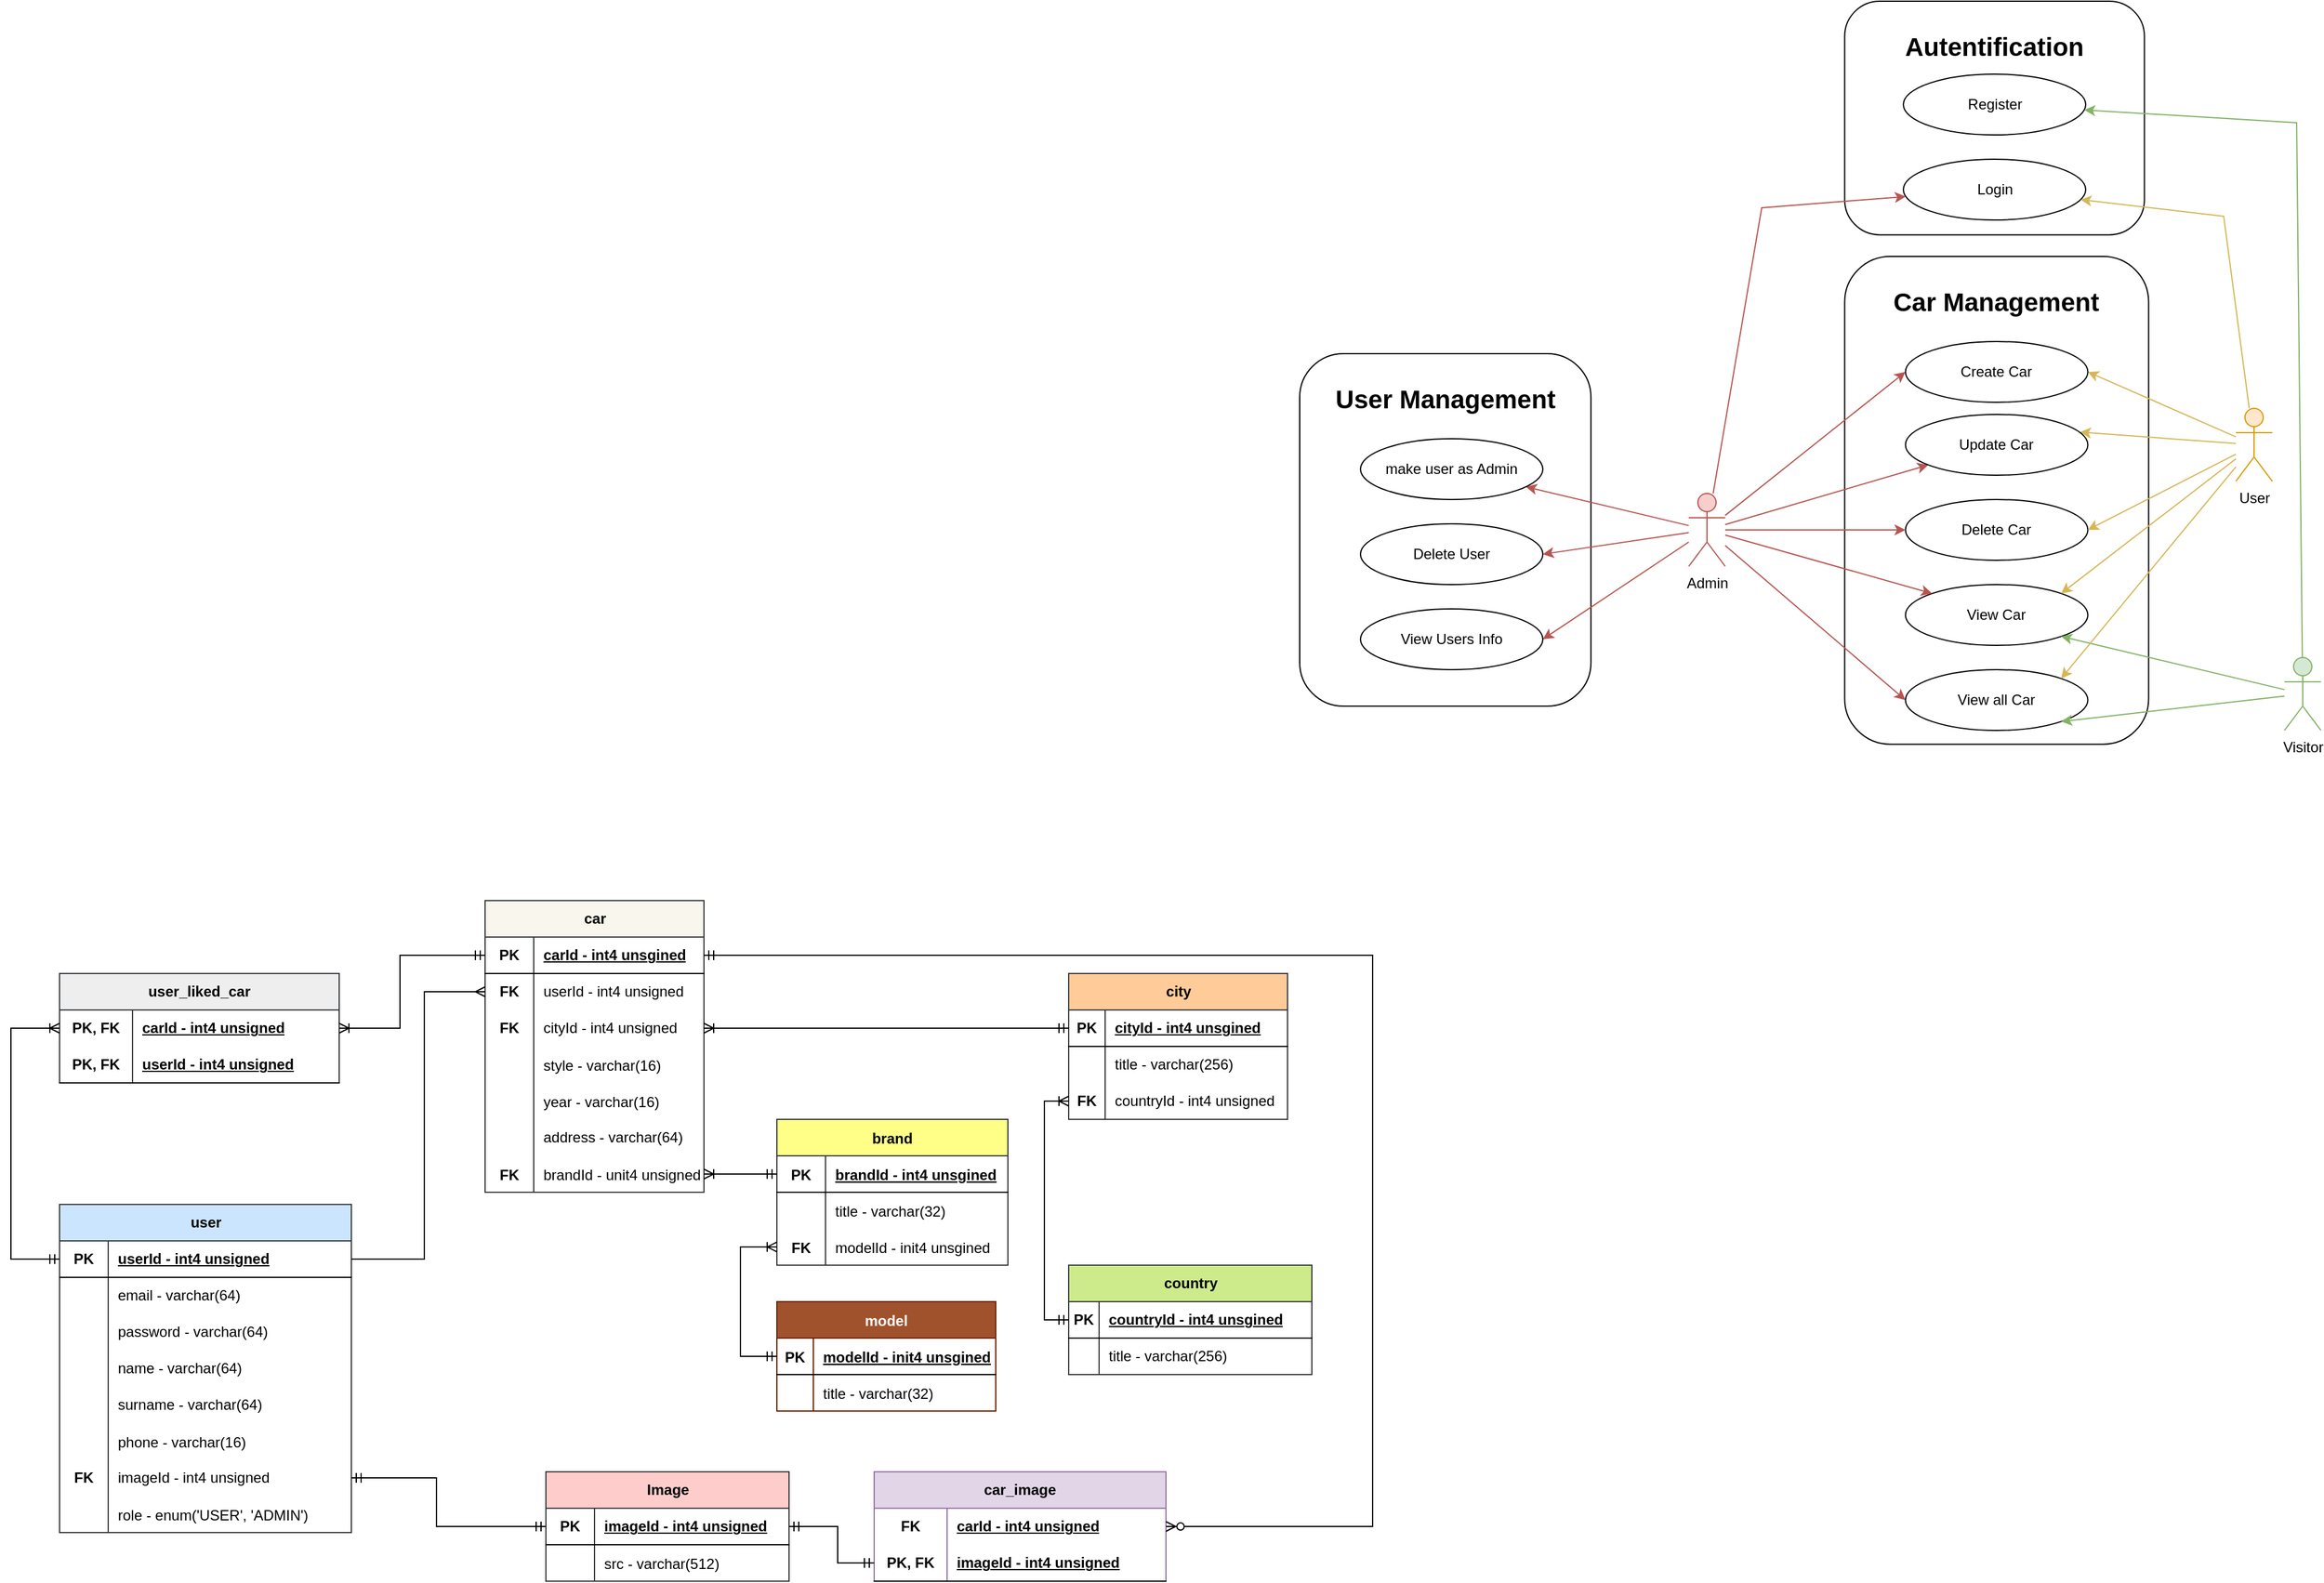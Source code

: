 <mxfile version="20.8.16" type="device"><diagram id="R2lEEEUBdFMjLlhIrx00" name="Page-1"><mxGraphModel dx="3180" dy="2034" grid="1" gridSize="10" guides="1" tooltips="1" connect="1" arrows="1" fold="1" page="1" pageScale="1" pageWidth="850" pageHeight="1100" math="0" shadow="0" extFonts="Permanent Marker^https://fonts.googleapis.com/css?family=Permanent+Marker"><root><mxCell id="0"/><mxCell id="1" parent="0"/><mxCell id="aSi56KiZAflUMpeFQnBv-65" value="&lt;h1&gt;&lt;font style=&quot;font-size: 21px;&quot;&gt;User Management&lt;/font&gt;&lt;/h1&gt;" style="rounded=1;whiteSpace=wrap;html=1;align=center;verticalAlign=top;aspect=fixed;" parent="1" vertex="1"><mxGeometry x="-140" y="70" width="239.57" height="290" as="geometry"/></mxCell><mxCell id="aSi56KiZAflUMpeFQnBv-64" value="&lt;h1&gt;&lt;font style=&quot;font-size: 21px;&quot;&gt;Car Management&lt;/font&gt;&lt;/h1&gt;" style="rounded=1;whiteSpace=wrap;html=1;align=center;verticalAlign=top;aspect=fixed;" parent="1" vertex="1"><mxGeometry x="308.26" y="-10" width="250" height="401.32" as="geometry"/></mxCell><mxCell id="aSi56KiZAflUMpeFQnBv-1" value="Admin" style="shape=umlActor;verticalLabelPosition=bottom;verticalAlign=top;html=1;outlineConnect=0;fillColor=#f8cecc;strokeColor=#b85450;" parent="1" vertex="1"><mxGeometry x="180" y="185" width="30" height="60" as="geometry"/></mxCell><mxCell id="aSi56KiZAflUMpeFQnBv-5" value="" style="endArrow=classic;html=1;rounded=0;fillColor=#f8cecc;strokeColor=#b85450;entryX=0;entryY=0.5;entryDx=0;entryDy=0;" parent="1" source="aSi56KiZAflUMpeFQnBv-1" target="aSi56KiZAflUMpeFQnBv-239" edge="1"><mxGeometry width="50" height="50" relative="1" as="geometry"><mxPoint x="400" y="400" as="sourcePoint"/><mxPoint x="344.339" y="199.552" as="targetPoint"/></mxGeometry></mxCell><mxCell id="aSi56KiZAflUMpeFQnBv-17" value="Delete Car" style="ellipse;whiteSpace=wrap;html=1;" parent="1" vertex="1"><mxGeometry x="358.26" y="190" width="150" height="50" as="geometry"/></mxCell><mxCell id="aSi56KiZAflUMpeFQnBv-18" value="" style="endArrow=classic;html=1;rounded=0;fillColor=#f8cecc;strokeColor=#b85450;" parent="1" source="aSi56KiZAflUMpeFQnBv-1" target="aSi56KiZAflUMpeFQnBv-240" edge="1"><mxGeometry width="50" height="50" relative="1" as="geometry"><mxPoint x="150" y="195" as="sourcePoint"/><mxPoint x="383.061" y="261.95" as="targetPoint"/></mxGeometry></mxCell><mxCell id="aSi56KiZAflUMpeFQnBv-19" value="" style="endArrow=classic;html=1;rounded=0;entryX=0;entryY=0.5;entryDx=0;entryDy=0;fillColor=#f8cecc;strokeColor=#b85450;" parent="1" source="aSi56KiZAflUMpeFQnBv-1" target="aSi56KiZAflUMpeFQnBv-21" edge="1"><mxGeometry width="50" height="50" relative="1" as="geometry"><mxPoint x="160" y="205" as="sourcePoint"/><mxPoint x="346" y="191" as="targetPoint"/></mxGeometry></mxCell><mxCell id="aSi56KiZAflUMpeFQnBv-20" value="View Car" style="ellipse;whiteSpace=wrap;html=1;" parent="1" vertex="1"><mxGeometry x="358.26" y="260" width="150" height="50" as="geometry"/></mxCell><mxCell id="aSi56KiZAflUMpeFQnBv-21" value="View all Car" style="ellipse;whiteSpace=wrap;html=1;" parent="1" vertex="1"><mxGeometry x="358.26" y="330" width="150" height="50" as="geometry"/></mxCell><mxCell id="aSi56KiZAflUMpeFQnBv-22" value="" style="endArrow=classic;html=1;rounded=0;entryX=0;entryY=0;entryDx=0;entryDy=0;fillColor=#f8cecc;strokeColor=#b85450;" parent="1" source="aSi56KiZAflUMpeFQnBv-1" target="aSi56KiZAflUMpeFQnBv-20" edge="1"><mxGeometry width="50" height="50" relative="1" as="geometry"><mxPoint x="170" y="215" as="sourcePoint"/><mxPoint x="377" y="264" as="targetPoint"/></mxGeometry></mxCell><mxCell id="aSi56KiZAflUMpeFQnBv-23" value="" style="endArrow=classic;html=1;rounded=0;fillColor=#f8cecc;strokeColor=#b85450;" parent="1" source="aSi56KiZAflUMpeFQnBv-1" target="aSi56KiZAflUMpeFQnBv-17" edge="1"><mxGeometry width="50" height="50" relative="1" as="geometry"><mxPoint x="170" y="215" as="sourcePoint"/><mxPoint x="447" y="462" as="targetPoint"/></mxGeometry></mxCell><mxCell id="aSi56KiZAflUMpeFQnBv-25" value="Visitor" style="shape=umlActor;verticalLabelPosition=bottom;verticalAlign=top;html=1;outlineConnect=0;fillColor=#d5e8d4;strokeColor=#82b366;" parent="1" vertex="1"><mxGeometry x="670" y="320" width="30" height="60" as="geometry"/></mxCell><mxCell id="aSi56KiZAflUMpeFQnBv-26" value="" style="endArrow=classic;html=1;rounded=0;entryX=1;entryY=1;entryDx=0;entryDy=0;fillColor=#d5e8d4;strokeColor=#82b366;" parent="1" source="aSi56KiZAflUMpeFQnBv-25" target="aSi56KiZAflUMpeFQnBv-20" edge="1"><mxGeometry width="50" height="50" relative="1" as="geometry"><mxPoint x="150" y="195" as="sourcePoint"/><mxPoint x="397" y="111" as="targetPoint"/></mxGeometry></mxCell><mxCell id="aSi56KiZAflUMpeFQnBv-27" value="" style="endArrow=classic;html=1;rounded=0;entryX=1;entryY=1;entryDx=0;entryDy=0;fillColor=#d5e8d4;strokeColor=#82b366;" parent="1" source="aSi56KiZAflUMpeFQnBv-25" target="aSi56KiZAflUMpeFQnBv-21" edge="1"><mxGeometry width="50" height="50" relative="1" as="geometry"><mxPoint x="780" y="214" as="sourcePoint"/><mxPoint x="550" y="353" as="targetPoint"/></mxGeometry></mxCell><mxCell id="aSi56KiZAflUMpeFQnBv-28" value="User" style="shape=umlActor;verticalLabelPosition=bottom;verticalAlign=top;html=1;outlineConnect=0;fillColor=#ffe6cc;strokeColor=#d79b00;" parent="1" vertex="1"><mxGeometry x="630" y="115" width="30" height="60" as="geometry"/></mxCell><mxCell id="aSi56KiZAflUMpeFQnBv-29" value="" style="endArrow=classic;html=1;rounded=0;fillColor=#fff2cc;strokeColor=#d6b656;entryX=1;entryY=0.5;entryDx=0;entryDy=0;" parent="1" source="aSi56KiZAflUMpeFQnBv-28" target="aSi56KiZAflUMpeFQnBv-239" edge="1"><mxGeometry width="50" height="50" relative="1" as="geometry"><mxPoint x="150" y="195" as="sourcePoint"/><mxPoint x="567.658" y="155.778" as="targetPoint"/></mxGeometry></mxCell><mxCell id="aSi56KiZAflUMpeFQnBv-30" value="" style="endArrow=classic;html=1;rounded=0;fillColor=#fff2cc;strokeColor=#d6b656;entryX=1;entryY=0.5;entryDx=0;entryDy=0;" parent="1" source="aSi56KiZAflUMpeFQnBv-28" target="aSi56KiZAflUMpeFQnBv-17" edge="1"><mxGeometry width="50" height="50" relative="1" as="geometry"><mxPoint x="767" y="40" as="sourcePoint"/><mxPoint x="563.952" y="255.199" as="targetPoint"/><Array as="points"/></mxGeometry></mxCell><mxCell id="aSi56KiZAflUMpeFQnBv-31" value="" style="endArrow=classic;html=1;rounded=0;entryX=0.957;entryY=0.291;entryDx=0;entryDy=0;fillColor=#fff2cc;strokeColor=#d6b656;entryPerimeter=0;" parent="1" source="aSi56KiZAflUMpeFQnBv-28" target="aSi56KiZAflUMpeFQnBv-240" edge="1"><mxGeometry width="50" height="50" relative="1" as="geometry"><mxPoint x="777" y="50" as="sourcePoint"/><mxPoint x="566" y="146" as="targetPoint"/></mxGeometry></mxCell><mxCell id="aSi56KiZAflUMpeFQnBv-38" value="" style="endArrow=classic;html=1;rounded=0;fillColor=#f8cecc;strokeColor=#b85450;" parent="1" source="aSi56KiZAflUMpeFQnBv-1" target="aSi56KiZAflUMpeFQnBv-236" edge="1"><mxGeometry width="50" height="50" relative="1" as="geometry"><mxPoint x="250" y="260" as="sourcePoint"/><mxPoint x="3.433" y="106.247" as="targetPoint"/></mxGeometry></mxCell><mxCell id="aSi56KiZAflUMpeFQnBv-39" value="" style="endArrow=classic;html=1;rounded=0;fillColor=#f8cecc;strokeColor=#b85450;entryX=1;entryY=0.5;entryDx=0;entryDy=0;" parent="1" source="aSi56KiZAflUMpeFQnBv-1" target="aSi56KiZAflUMpeFQnBv-237" edge="1"><mxGeometry width="50" height="50" relative="1" as="geometry"><mxPoint x="120" y="196" as="sourcePoint"/><mxPoint x="76.316" y="196.692" as="targetPoint"/></mxGeometry></mxCell><mxCell id="aSi56KiZAflUMpeFQnBv-40" value="" style="endArrow=classic;html=1;rounded=0;fillColor=#f8cecc;strokeColor=#b85450;entryX=1;entryY=0.5;entryDx=0;entryDy=0;" parent="1" source="aSi56KiZAflUMpeFQnBv-1" target="aSi56KiZAflUMpeFQnBv-238" edge="1"><mxGeometry width="50" height="50" relative="1" as="geometry"><mxPoint x="120" y="203" as="sourcePoint"/><mxPoint x="67.2" y="278.8" as="targetPoint"/><Array as="points"/></mxGeometry></mxCell><mxCell id="aSi56KiZAflUMpeFQnBv-62" value="&lt;h1&gt;&lt;font style=&quot;font-size: 21px;&quot;&gt;Autentification&lt;/font&gt;&lt;/h1&gt;" style="rounded=1;whiteSpace=wrap;html=1;align=center;verticalAlign=top;aspect=fixed;" parent="1" vertex="1"><mxGeometry x="308.26" y="-220" width="246.52" height="192.2" as="geometry"/></mxCell><mxCell id="aSi56KiZAflUMpeFQnBv-41" value="user" style="shape=table;startSize=30;container=1;collapsible=1;childLayout=tableLayout;fixedRows=1;rowLines=0;fontStyle=1;align=center;resizeLast=1;html=1;rounded=0;shadow=0;swimlaneFillColor=none;fillColor=#cce5ff;strokeColor=#36393d;" parent="1" vertex="1"><mxGeometry x="-1160" y="770" width="240" height="270" as="geometry"/></mxCell><mxCell id="aSi56KiZAflUMpeFQnBv-42" value="" style="shape=tableRow;horizontal=0;startSize=0;swimlaneHead=0;swimlaneBody=0;fillColor=none;collapsible=0;dropTarget=0;points=[[0,0.5],[1,0.5]];portConstraint=eastwest;top=0;left=0;right=0;bottom=1;" parent="aSi56KiZAflUMpeFQnBv-41" vertex="1"><mxGeometry y="30" width="240" height="30" as="geometry"/></mxCell><mxCell id="aSi56KiZAflUMpeFQnBv-43" value="PK" style="shape=partialRectangle;connectable=0;fillColor=none;top=0;left=0;bottom=0;right=0;fontStyle=1;overflow=hidden;whiteSpace=wrap;html=1;" parent="aSi56KiZAflUMpeFQnBv-42" vertex="1"><mxGeometry width="40" height="30" as="geometry"><mxRectangle width="40" height="30" as="alternateBounds"/></mxGeometry></mxCell><mxCell id="aSi56KiZAflUMpeFQnBv-44" value="userId - int4 unsigned" style="shape=partialRectangle;connectable=0;fillColor=none;top=0;left=0;bottom=0;right=0;align=left;spacingLeft=6;fontStyle=5;overflow=hidden;whiteSpace=wrap;html=1;" parent="aSi56KiZAflUMpeFQnBv-42" vertex="1"><mxGeometry x="40" width="200" height="30" as="geometry"><mxRectangle width="200" height="30" as="alternateBounds"/></mxGeometry></mxCell><mxCell id="aSi56KiZAflUMpeFQnBv-45" value="" style="shape=tableRow;horizontal=0;startSize=0;swimlaneHead=0;swimlaneBody=0;fillColor=none;collapsible=0;dropTarget=0;points=[[0,0.5],[1,0.5]];portConstraint=eastwest;top=0;left=0;right=0;bottom=0;" parent="aSi56KiZAflUMpeFQnBv-41" vertex="1"><mxGeometry y="60" width="240" height="30" as="geometry"/></mxCell><mxCell id="aSi56KiZAflUMpeFQnBv-46" value="" style="shape=partialRectangle;connectable=0;fillColor=none;top=0;left=0;bottom=0;right=0;editable=1;overflow=hidden;whiteSpace=wrap;html=1;" parent="aSi56KiZAflUMpeFQnBv-45" vertex="1"><mxGeometry width="40" height="30" as="geometry"><mxRectangle width="40" height="30" as="alternateBounds"/></mxGeometry></mxCell><mxCell id="aSi56KiZAflUMpeFQnBv-47" value="email - varchar(64)" style="shape=partialRectangle;connectable=0;fillColor=none;top=0;left=0;bottom=0;right=0;align=left;spacingLeft=6;overflow=hidden;whiteSpace=wrap;html=1;" parent="aSi56KiZAflUMpeFQnBv-45" vertex="1"><mxGeometry x="40" width="200" height="30" as="geometry"><mxRectangle width="200" height="30" as="alternateBounds"/></mxGeometry></mxCell><mxCell id="aSi56KiZAflUMpeFQnBv-48" value="" style="shape=tableRow;horizontal=0;startSize=0;swimlaneHead=0;swimlaneBody=0;fillColor=none;collapsible=0;dropTarget=0;points=[[0,0.5],[1,0.5]];portConstraint=eastwest;top=0;left=0;right=0;bottom=0;" parent="aSi56KiZAflUMpeFQnBv-41" vertex="1"><mxGeometry y="90" width="240" height="30" as="geometry"/></mxCell><mxCell id="aSi56KiZAflUMpeFQnBv-49" value="" style="shape=partialRectangle;connectable=0;fillColor=none;top=0;left=0;bottom=0;right=0;editable=1;overflow=hidden;whiteSpace=wrap;html=1;" parent="aSi56KiZAflUMpeFQnBv-48" vertex="1"><mxGeometry width="40" height="30" as="geometry"><mxRectangle width="40" height="30" as="alternateBounds"/></mxGeometry></mxCell><mxCell id="aSi56KiZAflUMpeFQnBv-50" value="password - varchar(64)" style="shape=partialRectangle;connectable=0;fillColor=none;top=0;left=0;bottom=0;right=0;align=left;spacingLeft=6;overflow=hidden;whiteSpace=wrap;html=1;" parent="aSi56KiZAflUMpeFQnBv-48" vertex="1"><mxGeometry x="40" width="200" height="30" as="geometry"><mxRectangle width="200" height="30" as="alternateBounds"/></mxGeometry></mxCell><mxCell id="aSi56KiZAflUMpeFQnBv-51" value="" style="shape=tableRow;horizontal=0;startSize=0;swimlaneHead=0;swimlaneBody=0;fillColor=none;collapsible=0;dropTarget=0;points=[[0,0.5],[1,0.5]];portConstraint=eastwest;top=0;left=0;right=0;bottom=0;" parent="aSi56KiZAflUMpeFQnBv-41" vertex="1"><mxGeometry y="120" width="240" height="30" as="geometry"/></mxCell><mxCell id="aSi56KiZAflUMpeFQnBv-52" value="" style="shape=partialRectangle;connectable=0;fillColor=none;top=0;left=0;bottom=0;right=0;editable=1;overflow=hidden;whiteSpace=wrap;html=1;" parent="aSi56KiZAflUMpeFQnBv-51" vertex="1"><mxGeometry width="40" height="30" as="geometry"><mxRectangle width="40" height="30" as="alternateBounds"/></mxGeometry></mxCell><mxCell id="aSi56KiZAflUMpeFQnBv-53" value="name - varchar(64)" style="shape=partialRectangle;connectable=0;fillColor=none;top=0;left=0;bottom=0;right=0;align=left;spacingLeft=6;overflow=hidden;whiteSpace=wrap;html=1;" parent="aSi56KiZAflUMpeFQnBv-51" vertex="1"><mxGeometry x="40" width="200" height="30" as="geometry"><mxRectangle width="200" height="30" as="alternateBounds"/></mxGeometry></mxCell><mxCell id="aSi56KiZAflUMpeFQnBv-73" value="" style="shape=tableRow;horizontal=0;startSize=0;swimlaneHead=0;swimlaneBody=0;fillColor=none;collapsible=0;dropTarget=0;points=[[0,0.5],[1,0.5]];portConstraint=eastwest;top=0;left=0;right=0;bottom=0;" parent="aSi56KiZAflUMpeFQnBv-41" vertex="1"><mxGeometry y="150" width="240" height="30" as="geometry"/></mxCell><mxCell id="aSi56KiZAflUMpeFQnBv-74" value="" style="shape=partialRectangle;connectable=0;fillColor=none;top=0;left=0;bottom=0;right=0;fontStyle=0;overflow=hidden;whiteSpace=wrap;html=1;" parent="aSi56KiZAflUMpeFQnBv-73" vertex="1"><mxGeometry width="40" height="30" as="geometry"><mxRectangle width="40" height="30" as="alternateBounds"/></mxGeometry></mxCell><mxCell id="aSi56KiZAflUMpeFQnBv-75" value="surname - varchar(64)" style="shape=partialRectangle;connectable=0;fillColor=none;top=0;left=0;bottom=0;right=0;align=left;spacingLeft=6;fontStyle=0;overflow=hidden;whiteSpace=wrap;html=1;" parent="aSi56KiZAflUMpeFQnBv-73" vertex="1"><mxGeometry x="40" width="200" height="30" as="geometry"><mxRectangle width="200" height="30" as="alternateBounds"/></mxGeometry></mxCell><mxCell id="aSi56KiZAflUMpeFQnBv-131" value="" style="shape=tableRow;horizontal=0;startSize=0;swimlaneHead=0;swimlaneBody=0;fillColor=none;collapsible=0;dropTarget=0;points=[[0,0.5],[1,0.5]];portConstraint=eastwest;top=0;left=0;right=0;bottom=0;" parent="aSi56KiZAflUMpeFQnBv-41" vertex="1"><mxGeometry y="180" width="240" height="30" as="geometry"/></mxCell><mxCell id="aSi56KiZAflUMpeFQnBv-132" value="" style="shape=partialRectangle;connectable=0;fillColor=none;top=0;left=0;bottom=0;right=0;editable=1;overflow=hidden;" parent="aSi56KiZAflUMpeFQnBv-131" vertex="1"><mxGeometry width="40" height="30" as="geometry"><mxRectangle width="40" height="30" as="alternateBounds"/></mxGeometry></mxCell><mxCell id="aSi56KiZAflUMpeFQnBv-133" value="phone - varchar(16)" style="shape=partialRectangle;connectable=0;fillColor=none;top=0;left=0;bottom=0;right=0;align=left;spacingLeft=6;overflow=hidden;" parent="aSi56KiZAflUMpeFQnBv-131" vertex="1"><mxGeometry x="40" width="200" height="30" as="geometry"><mxRectangle width="200" height="30" as="alternateBounds"/></mxGeometry></mxCell><mxCell id="aSi56KiZAflUMpeFQnBv-163" value="" style="shape=tableRow;horizontal=0;startSize=0;swimlaneHead=0;swimlaneBody=0;fillColor=none;collapsible=0;dropTarget=0;points=[[0,0.5],[1,0.5]];portConstraint=eastwest;top=0;left=0;right=0;bottom=0;" parent="aSi56KiZAflUMpeFQnBv-41" vertex="1"><mxGeometry y="210" width="240" height="30" as="geometry"/></mxCell><mxCell id="aSi56KiZAflUMpeFQnBv-164" value="&lt;b&gt;FK&lt;/b&gt;" style="shape=partialRectangle;connectable=0;fillColor=none;top=0;left=0;bottom=0;right=0;fontStyle=0;overflow=hidden;whiteSpace=wrap;html=1;" parent="aSi56KiZAflUMpeFQnBv-163" vertex="1"><mxGeometry width="40" height="30" as="geometry"><mxRectangle width="40" height="30" as="alternateBounds"/></mxGeometry></mxCell><mxCell id="aSi56KiZAflUMpeFQnBv-165" value="imageId - int4 unsigned" style="shape=partialRectangle;connectable=0;fillColor=none;top=0;left=0;bottom=0;right=0;align=left;spacingLeft=6;fontStyle=0;overflow=hidden;whiteSpace=wrap;html=1;" parent="aSi56KiZAflUMpeFQnBv-163" vertex="1"><mxGeometry x="40" width="200" height="30" as="geometry"><mxRectangle width="200" height="30" as="alternateBounds"/></mxGeometry></mxCell><mxCell id="aSi56KiZAflUMpeFQnBv-225" value="" style="shape=tableRow;horizontal=0;startSize=0;swimlaneHead=0;swimlaneBody=0;fillColor=none;collapsible=0;dropTarget=0;points=[[0,0.5],[1,0.5]];portConstraint=eastwest;top=0;left=0;right=0;bottom=0;" parent="aSi56KiZAflUMpeFQnBv-41" vertex="1"><mxGeometry y="240" width="240" height="30" as="geometry"/></mxCell><mxCell id="aSi56KiZAflUMpeFQnBv-226" value="" style="shape=partialRectangle;connectable=0;fillColor=none;top=0;left=0;bottom=0;right=0;editable=1;overflow=hidden;" parent="aSi56KiZAflUMpeFQnBv-225" vertex="1"><mxGeometry width="40" height="30" as="geometry"><mxRectangle width="40" height="30" as="alternateBounds"/></mxGeometry></mxCell><mxCell id="aSi56KiZAflUMpeFQnBv-227" value="role - enum('USER', 'ADMIN')" style="shape=partialRectangle;connectable=0;fillColor=none;top=0;left=0;bottom=0;right=0;align=left;spacingLeft=6;overflow=hidden;" parent="aSi56KiZAflUMpeFQnBv-225" vertex="1"><mxGeometry x="40" width="200" height="30" as="geometry"><mxRectangle width="200" height="30" as="alternateBounds"/></mxGeometry></mxCell><mxCell id="aSi56KiZAflUMpeFQnBv-54" value="Login" style="ellipse;whiteSpace=wrap;html=1;" parent="1" vertex="1"><mxGeometry x="356.52" y="-90" width="150" height="50" as="geometry"/></mxCell><mxCell id="aSi56KiZAflUMpeFQnBv-55" value="Register" style="ellipse;whiteSpace=wrap;html=1;" parent="1" vertex="1"><mxGeometry x="356.52" y="-160" width="150" height="50" as="geometry"/></mxCell><mxCell id="aSi56KiZAflUMpeFQnBv-56" value="" style="endArrow=classic;html=1;rounded=0;fillColor=#fff2cc;strokeColor=#d6b656;" parent="1" source="aSi56KiZAflUMpeFQnBv-28" target="aSi56KiZAflUMpeFQnBv-54" edge="1"><mxGeometry width="50" height="50" relative="1" as="geometry"><mxPoint x="780" y="71" as="sourcePoint"/><mxPoint x="639" y="75" as="targetPoint"/><Array as="points"><mxPoint x="620" y="-43"/></Array></mxGeometry></mxCell><mxCell id="aSi56KiZAflUMpeFQnBv-59" value="" style="endArrow=classic;html=1;rounded=0;fillColor=#f8cecc;strokeColor=#b85450;" parent="1" source="aSi56KiZAflUMpeFQnBv-1" target="aSi56KiZAflUMpeFQnBv-54" edge="1"><mxGeometry width="50" height="50" relative="1" as="geometry"><mxPoint x="203" y="190" as="sourcePoint"/><mxPoint x="422" y="-114" as="targetPoint"/><Array as="points"><mxPoint x="240" y="-50"/></Array></mxGeometry></mxCell><mxCell id="aSi56KiZAflUMpeFQnBv-61" value="" style="endArrow=classic;html=1;rounded=0;fillColor=#d5e8d4;strokeColor=#82b366;" parent="1" source="aSi56KiZAflUMpeFQnBv-25" target="aSi56KiZAflUMpeFQnBv-55" edge="1"><mxGeometry width="50" height="50" relative="1" as="geometry"><mxPoint x="940" y="274" as="sourcePoint"/><mxPoint x="596" y="362" as="targetPoint"/><Array as="points"><mxPoint x="680" y="-120"/></Array></mxGeometry></mxCell><mxCell id="aSi56KiZAflUMpeFQnBv-105" value="car" style="shape=table;startSize=30;container=1;collapsible=1;childLayout=tableLayout;fixedRows=1;rowLines=0;fontStyle=1;align=center;resizeLast=1;html=1;fillColor=#f9f7ed;strokeColor=#36393d;" parent="1" vertex="1"><mxGeometry x="-810" y="520" width="180" height="240" as="geometry"/></mxCell><mxCell id="aSi56KiZAflUMpeFQnBv-106" value="" style="shape=tableRow;horizontal=0;startSize=0;swimlaneHead=0;swimlaneBody=0;fillColor=none;collapsible=0;dropTarget=0;points=[[0,0.5],[1,0.5]];portConstraint=eastwest;top=0;left=0;right=0;bottom=1;" parent="aSi56KiZAflUMpeFQnBv-105" vertex="1"><mxGeometry y="30" width="180" height="30" as="geometry"/></mxCell><mxCell id="aSi56KiZAflUMpeFQnBv-107" value="PK" style="shape=partialRectangle;connectable=0;fillColor=none;top=0;left=0;bottom=0;right=0;fontStyle=1;overflow=hidden;whiteSpace=wrap;html=1;" parent="aSi56KiZAflUMpeFQnBv-106" vertex="1"><mxGeometry width="40" height="30" as="geometry"><mxRectangle width="40" height="30" as="alternateBounds"/></mxGeometry></mxCell><mxCell id="aSi56KiZAflUMpeFQnBv-108" value="carId - int4 unsgined" style="shape=partialRectangle;connectable=0;fillColor=none;top=0;left=0;bottom=0;right=0;align=left;spacingLeft=6;fontStyle=5;overflow=hidden;whiteSpace=wrap;html=1;" parent="aSi56KiZAflUMpeFQnBv-106" vertex="1"><mxGeometry x="40" width="140" height="30" as="geometry"><mxRectangle width="140" height="30" as="alternateBounds"/></mxGeometry></mxCell><mxCell id="aSi56KiZAflUMpeFQnBv-109" value="" style="shape=tableRow;horizontal=0;startSize=0;swimlaneHead=0;swimlaneBody=0;fillColor=none;collapsible=0;dropTarget=0;points=[[0,0.5],[1,0.5]];portConstraint=eastwest;top=0;left=0;right=0;bottom=0;" parent="aSi56KiZAflUMpeFQnBv-105" vertex="1"><mxGeometry y="60" width="180" height="30" as="geometry"/></mxCell><mxCell id="aSi56KiZAflUMpeFQnBv-110" value="&lt;b&gt;FK&lt;/b&gt;" style="shape=partialRectangle;connectable=0;fillColor=none;top=0;left=0;bottom=0;right=0;editable=1;overflow=hidden;whiteSpace=wrap;html=1;" parent="aSi56KiZAflUMpeFQnBv-109" vertex="1"><mxGeometry width="40" height="30" as="geometry"><mxRectangle width="40" height="30" as="alternateBounds"/></mxGeometry></mxCell><mxCell id="aSi56KiZAflUMpeFQnBv-111" value="userId - int4 unsigned" style="shape=partialRectangle;connectable=0;fillColor=none;top=0;left=0;bottom=0;right=0;align=left;spacingLeft=6;overflow=hidden;whiteSpace=wrap;html=1;" parent="aSi56KiZAflUMpeFQnBv-109" vertex="1"><mxGeometry x="40" width="140" height="30" as="geometry"><mxRectangle width="140" height="30" as="alternateBounds"/></mxGeometry></mxCell><mxCell id="aSi56KiZAflUMpeFQnBv-112" value="" style="shape=tableRow;horizontal=0;startSize=0;swimlaneHead=0;swimlaneBody=0;fillColor=none;collapsible=0;dropTarget=0;points=[[0,0.5],[1,0.5]];portConstraint=eastwest;top=0;left=0;right=0;bottom=0;" parent="aSi56KiZAflUMpeFQnBv-105" vertex="1"><mxGeometry y="90" width="180" height="30" as="geometry"/></mxCell><mxCell id="aSi56KiZAflUMpeFQnBv-113" value="&lt;b style=&quot;border-color: var(--border-color);&quot;&gt;FK&lt;/b&gt;" style="shape=partialRectangle;connectable=0;fillColor=none;top=0;left=0;bottom=0;right=0;editable=1;overflow=hidden;whiteSpace=wrap;html=1;" parent="aSi56KiZAflUMpeFQnBv-112" vertex="1"><mxGeometry width="40" height="30" as="geometry"><mxRectangle width="40" height="30" as="alternateBounds"/></mxGeometry></mxCell><mxCell id="aSi56KiZAflUMpeFQnBv-114" value="cityId - int4 unsigned" style="shape=partialRectangle;connectable=0;fillColor=none;top=0;left=0;bottom=0;right=0;align=left;spacingLeft=6;overflow=hidden;whiteSpace=wrap;html=1;" parent="aSi56KiZAflUMpeFQnBv-112" vertex="1"><mxGeometry x="40" width="140" height="30" as="geometry"><mxRectangle width="140" height="30" as="alternateBounds"/></mxGeometry></mxCell><mxCell id="6PLBXRR8DC81NGi25aUh-4" value="" style="shape=tableRow;horizontal=0;startSize=0;swimlaneHead=0;swimlaneBody=0;fillColor=none;collapsible=0;dropTarget=0;points=[[0,0.5],[1,0.5]];portConstraint=eastwest;top=0;left=0;right=0;bottom=0;" vertex="1" parent="aSi56KiZAflUMpeFQnBv-105"><mxGeometry y="120" width="180" height="30" as="geometry"/></mxCell><mxCell id="6PLBXRR8DC81NGi25aUh-5" value="" style="shape=partialRectangle;connectable=0;fillColor=none;top=0;left=0;bottom=0;right=0;editable=1;overflow=hidden;" vertex="1" parent="6PLBXRR8DC81NGi25aUh-4"><mxGeometry width="40" height="30" as="geometry"><mxRectangle width="40" height="30" as="alternateBounds"/></mxGeometry></mxCell><mxCell id="6PLBXRR8DC81NGi25aUh-6" value="style - varchar(16)" style="shape=partialRectangle;connectable=0;fillColor=none;top=0;left=0;bottom=0;right=0;align=left;spacingLeft=6;overflow=hidden;" vertex="1" parent="6PLBXRR8DC81NGi25aUh-4"><mxGeometry x="40" width="140" height="30" as="geometry"><mxRectangle width="140" height="30" as="alternateBounds"/></mxGeometry></mxCell><mxCell id="6PLBXRR8DC81NGi25aUh-7" value="" style="shape=tableRow;horizontal=0;startSize=0;swimlaneHead=0;swimlaneBody=0;fillColor=none;collapsible=0;dropTarget=0;points=[[0,0.5],[1,0.5]];portConstraint=eastwest;top=0;left=0;right=0;bottom=0;" vertex="1" parent="aSi56KiZAflUMpeFQnBv-105"><mxGeometry y="150" width="180" height="30" as="geometry"/></mxCell><mxCell id="6PLBXRR8DC81NGi25aUh-8" value="" style="shape=partialRectangle;connectable=0;fillColor=none;top=0;left=0;bottom=0;right=0;editable=1;overflow=hidden;" vertex="1" parent="6PLBXRR8DC81NGi25aUh-7"><mxGeometry width="40" height="30" as="geometry"><mxRectangle width="40" height="30" as="alternateBounds"/></mxGeometry></mxCell><mxCell id="6PLBXRR8DC81NGi25aUh-9" value="year - varchar(16)" style="shape=partialRectangle;connectable=0;fillColor=none;top=0;left=0;bottom=0;right=0;align=left;spacingLeft=6;overflow=hidden;" vertex="1" parent="6PLBXRR8DC81NGi25aUh-7"><mxGeometry x="40" width="140" height="30" as="geometry"><mxRectangle width="140" height="30" as="alternateBounds"/></mxGeometry></mxCell><mxCell id="aSi56KiZAflUMpeFQnBv-115" value="" style="shape=tableRow;horizontal=0;startSize=0;swimlaneHead=0;swimlaneBody=0;fillColor=none;collapsible=0;dropTarget=0;points=[[0,0.5],[1,0.5]];portConstraint=eastwest;top=0;left=0;right=0;bottom=0;" parent="aSi56KiZAflUMpeFQnBv-105" vertex="1"><mxGeometry y="180" width="180" height="30" as="geometry"/></mxCell><mxCell id="aSi56KiZAflUMpeFQnBv-116" value="" style="shape=partialRectangle;connectable=0;fillColor=none;top=0;left=0;bottom=0;right=0;editable=1;overflow=hidden;whiteSpace=wrap;html=1;" parent="aSi56KiZAflUMpeFQnBv-115" vertex="1"><mxGeometry width="40" height="30" as="geometry"><mxRectangle width="40" height="30" as="alternateBounds"/></mxGeometry></mxCell><mxCell id="aSi56KiZAflUMpeFQnBv-117" value="address - varchar(64)" style="shape=partialRectangle;connectable=0;fillColor=none;top=0;left=0;bottom=0;right=0;align=left;spacingLeft=6;overflow=hidden;whiteSpace=wrap;html=1;" parent="aSi56KiZAflUMpeFQnBv-115" vertex="1"><mxGeometry x="40" width="140" height="30" as="geometry"><mxRectangle width="140" height="30" as="alternateBounds"/></mxGeometry></mxCell><mxCell id="xU0JnjVAsHd-wzGc8vNH-38" value="" style="shape=tableRow;horizontal=0;startSize=0;swimlaneHead=0;swimlaneBody=0;fillColor=none;collapsible=0;dropTarget=0;points=[[0,0.5],[1,0.5]];portConstraint=eastwest;top=0;left=0;right=0;bottom=0;" parent="aSi56KiZAflUMpeFQnBv-105" vertex="1"><mxGeometry y="210" width="180" height="30" as="geometry"/></mxCell><mxCell id="xU0JnjVAsHd-wzGc8vNH-39" value="FK" style="shape=partialRectangle;connectable=0;fillColor=none;top=0;left=0;bottom=0;right=0;editable=1;overflow=hidden;fontStyle=1" parent="xU0JnjVAsHd-wzGc8vNH-38" vertex="1"><mxGeometry width="40" height="30" as="geometry"><mxRectangle width="40" height="30" as="alternateBounds"/></mxGeometry></mxCell><mxCell id="xU0JnjVAsHd-wzGc8vNH-40" value="brandId - unit4 unsigned" style="shape=partialRectangle;connectable=0;fillColor=none;top=0;left=0;bottom=0;right=0;align=left;spacingLeft=6;overflow=hidden;" parent="xU0JnjVAsHd-wzGc8vNH-38" vertex="1"><mxGeometry x="40" width="140" height="30" as="geometry"><mxRectangle width="140" height="30" as="alternateBounds"/></mxGeometry></mxCell><mxCell id="aSi56KiZAflUMpeFQnBv-137" value="Image" style="shape=table;startSize=30;container=1;collapsible=1;childLayout=tableLayout;fixedRows=1;rowLines=0;fontStyle=1;align=center;resizeLast=1;html=1;fillColor=#ffcccc;strokeColor=#36393d;" parent="1" vertex="1"><mxGeometry x="-760" y="990" width="200" height="90" as="geometry"/></mxCell><mxCell id="aSi56KiZAflUMpeFQnBv-138" value="" style="shape=tableRow;horizontal=0;startSize=0;swimlaneHead=0;swimlaneBody=0;fillColor=none;collapsible=0;dropTarget=0;points=[[0,0.5],[1,0.5]];portConstraint=eastwest;top=0;left=0;right=0;bottom=1;" parent="aSi56KiZAflUMpeFQnBv-137" vertex="1"><mxGeometry y="30" width="200" height="30" as="geometry"/></mxCell><mxCell id="aSi56KiZAflUMpeFQnBv-139" value="PK" style="shape=partialRectangle;connectable=0;fillColor=none;top=0;left=0;bottom=0;right=0;fontStyle=1;overflow=hidden;whiteSpace=wrap;html=1;" parent="aSi56KiZAflUMpeFQnBv-138" vertex="1"><mxGeometry width="40" height="30" as="geometry"><mxRectangle width="40" height="30" as="alternateBounds"/></mxGeometry></mxCell><mxCell id="aSi56KiZAflUMpeFQnBv-140" value="imageId - int4 unsigned" style="shape=partialRectangle;connectable=0;fillColor=none;top=0;left=0;bottom=0;right=0;align=left;spacingLeft=6;fontStyle=5;overflow=hidden;whiteSpace=wrap;html=1;" parent="aSi56KiZAflUMpeFQnBv-138" vertex="1"><mxGeometry x="40" width="160" height="30" as="geometry"><mxRectangle width="160" height="30" as="alternateBounds"/></mxGeometry></mxCell><mxCell id="aSi56KiZAflUMpeFQnBv-166" value="" style="shape=tableRow;horizontal=0;startSize=0;swimlaneHead=0;swimlaneBody=0;fillColor=none;collapsible=0;dropTarget=0;points=[[0,0.5],[1,0.5]];portConstraint=eastwest;top=0;left=0;right=0;bottom=0;" parent="aSi56KiZAflUMpeFQnBv-137" vertex="1"><mxGeometry y="60" width="200" height="30" as="geometry"/></mxCell><mxCell id="aSi56KiZAflUMpeFQnBv-167" value="" style="shape=partialRectangle;connectable=0;fillColor=none;top=0;left=0;bottom=0;right=0;editable=1;overflow=hidden;" parent="aSi56KiZAflUMpeFQnBv-166" vertex="1"><mxGeometry width="40" height="30" as="geometry"><mxRectangle width="40" height="30" as="alternateBounds"/></mxGeometry></mxCell><mxCell id="aSi56KiZAflUMpeFQnBv-168" value="src - varchar(512)" style="shape=partialRectangle;connectable=0;fillColor=none;top=0;left=0;bottom=0;right=0;align=left;spacingLeft=6;overflow=hidden;" parent="aSi56KiZAflUMpeFQnBv-166" vertex="1"><mxGeometry x="40" width="160" height="30" as="geometry"><mxRectangle width="160" height="30" as="alternateBounds"/></mxGeometry></mxCell><mxCell id="aSi56KiZAflUMpeFQnBv-195" value="car_image" style="shape=table;startSize=30;container=1;collapsible=1;childLayout=tableLayout;fixedRows=1;rowLines=0;fontStyle=1;align=center;resizeLast=1;html=1;whiteSpace=wrap;fillColor=#e1d5e7;strokeColor=#9673a6;" parent="1" vertex="1"><mxGeometry x="-490" y="990" width="240" height="90" as="geometry"/></mxCell><mxCell id="aSi56KiZAflUMpeFQnBv-196" value="" style="shape=tableRow;horizontal=0;startSize=0;swimlaneHead=0;swimlaneBody=0;fillColor=none;collapsible=0;dropTarget=0;points=[[0,0.5],[1,0.5]];portConstraint=eastwest;top=0;left=0;right=0;bottom=0;html=1;" parent="aSi56KiZAflUMpeFQnBv-195" vertex="1"><mxGeometry y="30" width="240" height="30" as="geometry"/></mxCell><mxCell id="aSi56KiZAflUMpeFQnBv-197" value="FK" style="shape=partialRectangle;connectable=0;fillColor=none;top=0;left=0;bottom=0;right=0;fontStyle=1;overflow=hidden;html=1;whiteSpace=wrap;" parent="aSi56KiZAflUMpeFQnBv-196" vertex="1"><mxGeometry width="60" height="30" as="geometry"><mxRectangle width="60" height="30" as="alternateBounds"/></mxGeometry></mxCell><mxCell id="aSi56KiZAflUMpeFQnBv-198" value="carId - int4 unsigned" style="shape=partialRectangle;connectable=0;fillColor=none;top=0;left=0;bottom=0;right=0;align=left;spacingLeft=6;fontStyle=5;overflow=hidden;html=1;whiteSpace=wrap;" parent="aSi56KiZAflUMpeFQnBv-196" vertex="1"><mxGeometry x="60" width="180" height="30" as="geometry"><mxRectangle width="180" height="30" as="alternateBounds"/></mxGeometry></mxCell><mxCell id="aSi56KiZAflUMpeFQnBv-199" value="" style="shape=tableRow;horizontal=0;startSize=0;swimlaneHead=0;swimlaneBody=0;fillColor=none;collapsible=0;dropTarget=0;points=[[0,0.5],[1,0.5]];portConstraint=eastwest;top=0;left=0;right=0;bottom=1;html=1;" parent="aSi56KiZAflUMpeFQnBv-195" vertex="1"><mxGeometry y="60" width="240" height="30" as="geometry"/></mxCell><mxCell id="aSi56KiZAflUMpeFQnBv-200" value="PK, FK" style="shape=partialRectangle;connectable=0;fillColor=none;top=0;left=0;bottom=0;right=0;fontStyle=1;overflow=hidden;html=1;whiteSpace=wrap;" parent="aSi56KiZAflUMpeFQnBv-199" vertex="1"><mxGeometry width="60" height="30" as="geometry"><mxRectangle width="60" height="30" as="alternateBounds"/></mxGeometry></mxCell><mxCell id="aSi56KiZAflUMpeFQnBv-201" value="imageId - int4 unsigned" style="shape=partialRectangle;connectable=0;fillColor=none;top=0;left=0;bottom=0;right=0;align=left;spacingLeft=6;fontStyle=5;overflow=hidden;html=1;whiteSpace=wrap;" parent="aSi56KiZAflUMpeFQnBv-199" vertex="1"><mxGeometry x="60" width="180" height="30" as="geometry"><mxRectangle width="180" height="30" as="alternateBounds"/></mxGeometry></mxCell><mxCell id="aSi56KiZAflUMpeFQnBv-210" value="user_liked_car" style="shape=table;startSize=30;container=1;collapsible=1;childLayout=tableLayout;fixedRows=1;rowLines=0;fontStyle=1;align=center;resizeLast=1;html=1;whiteSpace=wrap;fillColor=#eeeeee;strokeColor=#36393d;" parent="1" vertex="1"><mxGeometry x="-1160" y="580" width="230" height="90" as="geometry"/></mxCell><mxCell id="aSi56KiZAflUMpeFQnBv-211" value="" style="shape=tableRow;horizontal=0;startSize=0;swimlaneHead=0;swimlaneBody=0;fillColor=none;collapsible=0;dropTarget=0;points=[[0,0.5],[1,0.5]];portConstraint=eastwest;top=0;left=0;right=0;bottom=0;html=1;" parent="aSi56KiZAflUMpeFQnBv-210" vertex="1"><mxGeometry y="30" width="230" height="30" as="geometry"/></mxCell><mxCell id="aSi56KiZAflUMpeFQnBv-212" value="PK, FK" style="shape=partialRectangle;connectable=0;fillColor=none;top=0;left=0;bottom=0;right=0;fontStyle=1;overflow=hidden;html=1;whiteSpace=wrap;" parent="aSi56KiZAflUMpeFQnBv-211" vertex="1"><mxGeometry width="60" height="30" as="geometry"><mxRectangle width="60" height="30" as="alternateBounds"/></mxGeometry></mxCell><mxCell id="aSi56KiZAflUMpeFQnBv-213" value="carId - int4 unsigned" style="shape=partialRectangle;connectable=0;fillColor=none;top=0;left=0;bottom=0;right=0;align=left;spacingLeft=6;fontStyle=5;overflow=hidden;html=1;whiteSpace=wrap;" parent="aSi56KiZAflUMpeFQnBv-211" vertex="1"><mxGeometry x="60" width="170" height="30" as="geometry"><mxRectangle width="170" height="30" as="alternateBounds"/></mxGeometry></mxCell><mxCell id="aSi56KiZAflUMpeFQnBv-214" value="" style="shape=tableRow;horizontal=0;startSize=0;swimlaneHead=0;swimlaneBody=0;fillColor=none;collapsible=0;dropTarget=0;points=[[0,0.5],[1,0.5]];portConstraint=eastwest;top=0;left=0;right=0;bottom=1;html=1;" parent="aSi56KiZAflUMpeFQnBv-210" vertex="1"><mxGeometry y="60" width="230" height="30" as="geometry"/></mxCell><mxCell id="aSi56KiZAflUMpeFQnBv-215" value="PK, FK" style="shape=partialRectangle;connectable=0;fillColor=none;top=0;left=0;bottom=0;right=0;fontStyle=1;overflow=hidden;html=1;whiteSpace=wrap;" parent="aSi56KiZAflUMpeFQnBv-214" vertex="1"><mxGeometry width="60" height="30" as="geometry"><mxRectangle width="60" height="30" as="alternateBounds"/></mxGeometry></mxCell><mxCell id="aSi56KiZAflUMpeFQnBv-216" value="userId - int4 unsigned" style="shape=partialRectangle;connectable=0;fillColor=none;top=0;left=0;bottom=0;right=0;align=left;spacingLeft=6;fontStyle=5;overflow=hidden;html=1;whiteSpace=wrap;" parent="aSi56KiZAflUMpeFQnBv-214" vertex="1"><mxGeometry x="60" width="170" height="30" as="geometry"><mxRectangle width="170" height="30" as="alternateBounds"/></mxGeometry></mxCell><mxCell id="aSi56KiZAflUMpeFQnBv-236" value="make user as Admin" style="ellipse;whiteSpace=wrap;html=1;" parent="1" vertex="1"><mxGeometry x="-90" y="140" width="150" height="50" as="geometry"/></mxCell><mxCell id="aSi56KiZAflUMpeFQnBv-237" value="Delete User" style="ellipse;whiteSpace=wrap;html=1;" parent="1" vertex="1"><mxGeometry x="-90" y="210" width="150" height="50" as="geometry"/></mxCell><mxCell id="aSi56KiZAflUMpeFQnBv-238" value="View Users Info" style="ellipse;whiteSpace=wrap;html=1;" parent="1" vertex="1"><mxGeometry x="-90" y="280" width="150" height="50" as="geometry"/></mxCell><mxCell id="aSi56KiZAflUMpeFQnBv-239" value="Create Car" style="ellipse;whiteSpace=wrap;html=1;" parent="1" vertex="1"><mxGeometry x="358.26" y="60" width="150" height="50" as="geometry"/></mxCell><mxCell id="aSi56KiZAflUMpeFQnBv-240" value="Update Car" style="ellipse;whiteSpace=wrap;html=1;" parent="1" vertex="1"><mxGeometry x="358.26" y="120" width="150" height="50" as="geometry"/></mxCell><mxCell id="TmWNhqxMKwI1jfioKf-a-1" value="" style="endArrow=classic;html=1;rounded=0;fillColor=#fff2cc;strokeColor=#d6b656;entryX=1;entryY=0;entryDx=0;entryDy=0;" parent="1" source="aSi56KiZAflUMpeFQnBv-28" target="aSi56KiZAflUMpeFQnBv-20" edge="1"><mxGeometry width="50" height="50" relative="1" as="geometry"><mxPoint x="660" y="120.455" as="sourcePoint"/><mxPoint x="510.0" y="325" as="targetPoint"/><Array as="points"/></mxGeometry></mxCell><mxCell id="TmWNhqxMKwI1jfioKf-a-2" value="" style="endArrow=classic;html=1;rounded=0;fillColor=#fff2cc;strokeColor=#d6b656;entryX=1;entryY=0;entryDx=0;entryDy=0;" parent="1" source="aSi56KiZAflUMpeFQnBv-28" target="aSi56KiZAflUMpeFQnBv-21" edge="1"><mxGeometry width="50" height="50" relative="1" as="geometry"><mxPoint x="660" y="122.308" as="sourcePoint"/><mxPoint x="488.439" y="377.459" as="targetPoint"/><Array as="points"/></mxGeometry></mxCell><mxCell id="glrXbFOI4G_HIoBVyZ4Q-33" value="city" style="shape=table;startSize=30;container=1;collapsible=1;childLayout=tableLayout;fixedRows=1;rowLines=0;fontStyle=1;align=center;resizeLast=1;html=1;fillColor=#ffcc99;strokeColor=#36393d;" parent="1" vertex="1"><mxGeometry x="-330" y="580" width="180" height="120" as="geometry"/></mxCell><mxCell id="glrXbFOI4G_HIoBVyZ4Q-34" value="" style="shape=tableRow;horizontal=0;startSize=0;swimlaneHead=0;swimlaneBody=0;fillColor=none;collapsible=0;dropTarget=0;points=[[0,0.5],[1,0.5]];portConstraint=eastwest;top=0;left=0;right=0;bottom=1;" parent="glrXbFOI4G_HIoBVyZ4Q-33" vertex="1"><mxGeometry y="30" width="180" height="30" as="geometry"/></mxCell><mxCell id="glrXbFOI4G_HIoBVyZ4Q-35" value="PK" style="shape=partialRectangle;connectable=0;fillColor=none;top=0;left=0;bottom=0;right=0;fontStyle=1;overflow=hidden;whiteSpace=wrap;html=1;" parent="glrXbFOI4G_HIoBVyZ4Q-34" vertex="1"><mxGeometry width="30" height="30" as="geometry"><mxRectangle width="30" height="30" as="alternateBounds"/></mxGeometry></mxCell><mxCell id="glrXbFOI4G_HIoBVyZ4Q-36" value="cityId - int4 unsgined" style="shape=partialRectangle;connectable=0;fillColor=none;top=0;left=0;bottom=0;right=0;align=left;spacingLeft=6;fontStyle=5;overflow=hidden;whiteSpace=wrap;html=1;" parent="glrXbFOI4G_HIoBVyZ4Q-34" vertex="1"><mxGeometry x="30" width="150" height="30" as="geometry"><mxRectangle width="150" height="30" as="alternateBounds"/></mxGeometry></mxCell><mxCell id="glrXbFOI4G_HIoBVyZ4Q-37" value="" style="shape=tableRow;horizontal=0;startSize=0;swimlaneHead=0;swimlaneBody=0;fillColor=none;collapsible=0;dropTarget=0;points=[[0,0.5],[1,0.5]];portConstraint=eastwest;top=0;left=0;right=0;bottom=0;" parent="glrXbFOI4G_HIoBVyZ4Q-33" vertex="1"><mxGeometry y="60" width="180" height="30" as="geometry"/></mxCell><mxCell id="glrXbFOI4G_HIoBVyZ4Q-38" value="" style="shape=partialRectangle;connectable=0;fillColor=none;top=0;left=0;bottom=0;right=0;editable=1;overflow=hidden;whiteSpace=wrap;html=1;" parent="glrXbFOI4G_HIoBVyZ4Q-37" vertex="1"><mxGeometry width="30" height="30" as="geometry"><mxRectangle width="30" height="30" as="alternateBounds"/></mxGeometry></mxCell><mxCell id="glrXbFOI4G_HIoBVyZ4Q-39" value="title - varchar(256)" style="shape=partialRectangle;connectable=0;fillColor=none;top=0;left=0;bottom=0;right=0;align=left;spacingLeft=6;overflow=hidden;whiteSpace=wrap;html=1;" parent="glrXbFOI4G_HIoBVyZ4Q-37" vertex="1"><mxGeometry x="30" width="150" height="30" as="geometry"><mxRectangle width="150" height="30" as="alternateBounds"/></mxGeometry></mxCell><mxCell id="glrXbFOI4G_HIoBVyZ4Q-43" value="" style="shape=tableRow;horizontal=0;startSize=0;swimlaneHead=0;swimlaneBody=0;fillColor=none;collapsible=0;dropTarget=0;points=[[0,0.5],[1,0.5]];portConstraint=eastwest;top=0;left=0;right=0;bottom=0;" parent="glrXbFOI4G_HIoBVyZ4Q-33" vertex="1"><mxGeometry y="90" width="180" height="30" as="geometry"/></mxCell><mxCell id="glrXbFOI4G_HIoBVyZ4Q-44" value="&lt;b&gt;FK&lt;/b&gt;" style="shape=partialRectangle;connectable=0;fillColor=none;top=0;left=0;bottom=0;right=0;editable=1;overflow=hidden;whiteSpace=wrap;html=1;" parent="glrXbFOI4G_HIoBVyZ4Q-43" vertex="1"><mxGeometry width="30" height="30" as="geometry"><mxRectangle width="30" height="30" as="alternateBounds"/></mxGeometry></mxCell><mxCell id="glrXbFOI4G_HIoBVyZ4Q-45" value="countryId - int4 unsigned" style="shape=partialRectangle;connectable=0;fillColor=none;top=0;left=0;bottom=0;right=0;align=left;spacingLeft=6;overflow=hidden;whiteSpace=wrap;html=1;" parent="glrXbFOI4G_HIoBVyZ4Q-43" vertex="1"><mxGeometry x="30" width="150" height="30" as="geometry"><mxRectangle width="150" height="30" as="alternateBounds"/></mxGeometry></mxCell><mxCell id="glrXbFOI4G_HIoBVyZ4Q-72" value="country" style="shape=table;startSize=30;container=1;collapsible=1;childLayout=tableLayout;fixedRows=1;rowLines=0;fontStyle=1;align=center;resizeLast=1;html=1;fillColor=#cdeb8b;strokeColor=#36393d;" parent="1" vertex="1"><mxGeometry x="-330" y="820" width="200" height="90" as="geometry"/></mxCell><mxCell id="glrXbFOI4G_HIoBVyZ4Q-73" value="" style="shape=tableRow;horizontal=0;startSize=0;swimlaneHead=0;swimlaneBody=0;fillColor=none;collapsible=0;dropTarget=0;points=[[0,0.5],[1,0.5]];portConstraint=eastwest;top=0;left=0;right=0;bottom=1;" parent="glrXbFOI4G_HIoBVyZ4Q-72" vertex="1"><mxGeometry y="30" width="200" height="30" as="geometry"/></mxCell><mxCell id="glrXbFOI4G_HIoBVyZ4Q-74" value="PK" style="shape=partialRectangle;connectable=0;fillColor=none;top=0;left=0;bottom=0;right=0;fontStyle=1;overflow=hidden;whiteSpace=wrap;html=1;" parent="glrXbFOI4G_HIoBVyZ4Q-73" vertex="1"><mxGeometry width="25.0" height="30" as="geometry"><mxRectangle width="25.0" height="30" as="alternateBounds"/></mxGeometry></mxCell><mxCell id="glrXbFOI4G_HIoBVyZ4Q-75" value="countryId - int4 unsgined" style="shape=partialRectangle;connectable=0;fillColor=none;top=0;left=0;bottom=0;right=0;align=left;spacingLeft=6;fontStyle=5;overflow=hidden;whiteSpace=wrap;html=1;" parent="glrXbFOI4G_HIoBVyZ4Q-73" vertex="1"><mxGeometry x="25.0" width="175.0" height="30" as="geometry"><mxRectangle width="175.0" height="30" as="alternateBounds"/></mxGeometry></mxCell><mxCell id="glrXbFOI4G_HIoBVyZ4Q-76" value="" style="shape=tableRow;horizontal=0;startSize=0;swimlaneHead=0;swimlaneBody=0;fillColor=none;collapsible=0;dropTarget=0;points=[[0,0.5],[1,0.5]];portConstraint=eastwest;top=0;left=0;right=0;bottom=0;" parent="glrXbFOI4G_HIoBVyZ4Q-72" vertex="1"><mxGeometry y="60" width="200" height="30" as="geometry"/></mxCell><mxCell id="glrXbFOI4G_HIoBVyZ4Q-77" value="" style="shape=partialRectangle;connectable=0;fillColor=none;top=0;left=0;bottom=0;right=0;editable=1;overflow=hidden;whiteSpace=wrap;html=1;" parent="glrXbFOI4G_HIoBVyZ4Q-76" vertex="1"><mxGeometry width="25.0" height="30" as="geometry"><mxRectangle width="25.0" height="30" as="alternateBounds"/></mxGeometry></mxCell><mxCell id="glrXbFOI4G_HIoBVyZ4Q-78" value="title - varchar(256)" style="shape=partialRectangle;connectable=0;fillColor=none;top=0;left=0;bottom=0;right=0;align=left;spacingLeft=6;overflow=hidden;whiteSpace=wrap;html=1;" parent="glrXbFOI4G_HIoBVyZ4Q-76" vertex="1"><mxGeometry x="25.0" width="175.0" height="30" as="geometry"><mxRectangle width="175.0" height="30" as="alternateBounds"/></mxGeometry></mxCell><mxCell id="xU0JnjVAsHd-wzGc8vNH-14" value="brand" style="shape=table;startSize=30;container=1;collapsible=1;childLayout=tableLayout;fixedRows=1;rowLines=0;fontStyle=1;align=center;resizeLast=1;fillColor=#ffff88;strokeColor=#36393d;" parent="1" vertex="1"><mxGeometry x="-570" y="700" width="190" height="120" as="geometry"/></mxCell><mxCell id="xU0JnjVAsHd-wzGc8vNH-15" value="" style="shape=tableRow;horizontal=0;startSize=0;swimlaneHead=0;swimlaneBody=0;fillColor=none;collapsible=0;dropTarget=0;points=[[0,0.5],[1,0.5]];portConstraint=eastwest;top=0;left=0;right=0;bottom=1;" parent="xU0JnjVAsHd-wzGc8vNH-14" vertex="1"><mxGeometry y="30" width="190" height="30" as="geometry"/></mxCell><mxCell id="xU0JnjVAsHd-wzGc8vNH-16" value="PK" style="shape=partialRectangle;connectable=0;fillColor=none;top=0;left=0;bottom=0;right=0;fontStyle=1;overflow=hidden;" parent="xU0JnjVAsHd-wzGc8vNH-15" vertex="1"><mxGeometry width="40" height="30" as="geometry"><mxRectangle width="40" height="30" as="alternateBounds"/></mxGeometry></mxCell><mxCell id="xU0JnjVAsHd-wzGc8vNH-17" value="brandId - int4 unsgined" style="shape=partialRectangle;connectable=0;fillColor=none;top=0;left=0;bottom=0;right=0;align=left;spacingLeft=6;fontStyle=5;overflow=hidden;" parent="xU0JnjVAsHd-wzGc8vNH-15" vertex="1"><mxGeometry x="40" width="150" height="30" as="geometry"><mxRectangle width="150" height="30" as="alternateBounds"/></mxGeometry></mxCell><mxCell id="xU0JnjVAsHd-wzGc8vNH-18" value="" style="shape=tableRow;horizontal=0;startSize=0;swimlaneHead=0;swimlaneBody=0;fillColor=none;collapsible=0;dropTarget=0;points=[[0,0.5],[1,0.5]];portConstraint=eastwest;top=0;left=0;right=0;bottom=0;" parent="xU0JnjVAsHd-wzGc8vNH-14" vertex="1"><mxGeometry y="60" width="190" height="30" as="geometry"/></mxCell><mxCell id="xU0JnjVAsHd-wzGc8vNH-19" value="" style="shape=partialRectangle;connectable=0;fillColor=none;top=0;left=0;bottom=0;right=0;editable=1;overflow=hidden;" parent="xU0JnjVAsHd-wzGc8vNH-18" vertex="1"><mxGeometry width="40" height="30" as="geometry"><mxRectangle width="40" height="30" as="alternateBounds"/></mxGeometry></mxCell><mxCell id="xU0JnjVAsHd-wzGc8vNH-20" value="title - varchar(32)" style="shape=partialRectangle;connectable=0;fillColor=none;top=0;left=0;bottom=0;right=0;align=left;spacingLeft=6;overflow=hidden;" parent="xU0JnjVAsHd-wzGc8vNH-18" vertex="1"><mxGeometry x="40" width="150" height="30" as="geometry"><mxRectangle width="150" height="30" as="alternateBounds"/></mxGeometry></mxCell><mxCell id="xU0JnjVAsHd-wzGc8vNH-24" value="" style="shape=tableRow;horizontal=0;startSize=0;swimlaneHead=0;swimlaneBody=0;fillColor=none;collapsible=0;dropTarget=0;points=[[0,0.5],[1,0.5]];portConstraint=eastwest;top=0;left=0;right=0;bottom=0;" parent="xU0JnjVAsHd-wzGc8vNH-14" vertex="1"><mxGeometry y="90" width="190" height="30" as="geometry"/></mxCell><mxCell id="xU0JnjVAsHd-wzGc8vNH-25" value="FK" style="shape=partialRectangle;connectable=0;fillColor=none;top=0;left=0;bottom=0;right=0;editable=1;overflow=hidden;fontStyle=1" parent="xU0JnjVAsHd-wzGc8vNH-24" vertex="1"><mxGeometry width="40" height="30" as="geometry"><mxRectangle width="40" height="30" as="alternateBounds"/></mxGeometry></mxCell><mxCell id="xU0JnjVAsHd-wzGc8vNH-26" value="modelId - init4 unsgined" style="shape=partialRectangle;connectable=0;fillColor=none;top=0;left=0;bottom=0;right=0;align=left;spacingLeft=6;overflow=hidden;" parent="xU0JnjVAsHd-wzGc8vNH-24" vertex="1"><mxGeometry x="40" width="150" height="30" as="geometry"><mxRectangle width="150" height="30" as="alternateBounds"/></mxGeometry></mxCell><mxCell id="xU0JnjVAsHd-wzGc8vNH-41" value="" style="edgeStyle=orthogonalEdgeStyle;fontSize=12;html=1;endArrow=ERmandOne;startArrow=ERmandOne;rounded=0;exitX=1;exitY=0.5;exitDx=0;exitDy=0;entryX=0;entryY=0.5;entryDx=0;entryDy=0;" parent="1" source="aSi56KiZAflUMpeFQnBv-163" target="aSi56KiZAflUMpeFQnBv-138" edge="1"><mxGeometry width="100" height="100" relative="1" as="geometry"><mxPoint x="-880" y="960" as="sourcePoint"/><mxPoint x="-780" y="860" as="targetPoint"/><Array as="points"><mxPoint x="-850" y="995"/><mxPoint x="-850" y="1035"/></Array></mxGeometry></mxCell><mxCell id="xU0JnjVAsHd-wzGc8vNH-43" value="" style="edgeStyle=orthogonalEdgeStyle;fontSize=12;html=1;endArrow=ERmandOne;startArrow=ERmandOne;rounded=0;exitX=1;exitY=0.5;exitDx=0;exitDy=0;" parent="1" source="aSi56KiZAflUMpeFQnBv-138" target="aSi56KiZAflUMpeFQnBv-199" edge="1"><mxGeometry width="100" height="100" relative="1" as="geometry"><mxPoint x="-610" y="1020" as="sourcePoint"/><mxPoint x="-510" y="920" as="targetPoint"/><Array as="points"><mxPoint x="-520" y="1035"/><mxPoint x="-520" y="1065"/></Array></mxGeometry></mxCell><mxCell id="xU0JnjVAsHd-wzGc8vNH-44" value="" style="edgeStyle=orthogonalEdgeStyle;fontSize=12;html=1;endArrow=ERoneToMany;startArrow=ERmandOne;rounded=0;exitX=0;exitY=0.5;exitDx=0;exitDy=0;entryX=0;entryY=0.5;entryDx=0;entryDy=0;" parent="1" source="glrXbFOI4G_HIoBVyZ4Q-73" target="glrXbFOI4G_HIoBVyZ4Q-43" edge="1"><mxGeometry width="100" height="100" relative="1" as="geometry"><mxPoint x="-630" y="760" as="sourcePoint"/><mxPoint x="-590" y="830" as="targetPoint"/><Array as="points"><mxPoint x="-350" y="865"/><mxPoint x="-350" y="685"/></Array></mxGeometry></mxCell><mxCell id="xU0JnjVAsHd-wzGc8vNH-46" value="" style="edgeStyle=orthogonalEdgeStyle;fontSize=12;html=1;endArrow=ERoneToMany;startArrow=ERmandOne;rounded=0;exitX=0;exitY=0.5;exitDx=0;exitDy=0;" parent="1" source="aSi56KiZAflUMpeFQnBv-106" target="aSi56KiZAflUMpeFQnBv-211" edge="1"><mxGeometry width="100" height="100" relative="1" as="geometry"><mxPoint x="-770" y="500" as="sourcePoint"/><mxPoint x="-880" y="570" as="targetPoint"/><Array as="points"><mxPoint x="-880" y="565"/><mxPoint x="-880" y="625"/></Array></mxGeometry></mxCell><mxCell id="xU0JnjVAsHd-wzGc8vNH-47" value="" style="edgeStyle=orthogonalEdgeStyle;fontSize=12;html=1;endArrow=ERoneToMany;startArrow=ERmandOne;rounded=0;exitX=0;exitY=0.5;exitDx=0;exitDy=0;entryX=0;entryY=0.5;entryDx=0;entryDy=0;" parent="1" source="aSi56KiZAflUMpeFQnBv-42" target="aSi56KiZAflUMpeFQnBv-211" edge="1"><mxGeometry width="100" height="100" relative="1" as="geometry"><mxPoint x="-1261.74" y="810" as="sourcePoint"/><mxPoint x="-1421.74" y="810" as="targetPoint"/><Array as="points"><mxPoint x="-1200" y="815"/><mxPoint x="-1200" y="625"/></Array></mxGeometry></mxCell><mxCell id="xU0JnjVAsHd-wzGc8vNH-49" value="" style="edgeStyle=orthogonalEdgeStyle;fontSize=12;html=1;endArrow=ERmany;rounded=0;entryX=0;entryY=0.5;entryDx=0;entryDy=0;" parent="1" source="aSi56KiZAflUMpeFQnBv-42" target="aSi56KiZAflUMpeFQnBv-109" edge="1"><mxGeometry width="100" height="100" relative="1" as="geometry"><mxPoint x="-880" y="900" as="sourcePoint"/><mxPoint x="-790" y="595" as="targetPoint"/><Array as="points"><mxPoint x="-860" y="815"/><mxPoint x="-860" y="595"/></Array></mxGeometry></mxCell><mxCell id="xU0JnjVAsHd-wzGc8vNH-55" value="" style="edgeStyle=entityRelationEdgeStyle;fontSize=12;html=1;endArrow=ERoneToMany;startArrow=ERmandOne;rounded=0;fontColor=#40C6FF;elbow=vertical;exitX=0;exitY=0.5;exitDx=0;exitDy=0;" parent="1" source="glrXbFOI4G_HIoBVyZ4Q-34" target="aSi56KiZAflUMpeFQnBv-112" edge="1"><mxGeometry width="100" height="100" relative="1" as="geometry"><mxPoint x="-610" y="880" as="sourcePoint"/><mxPoint x="-510" y="780" as="targetPoint"/></mxGeometry></mxCell><mxCell id="xU0JnjVAsHd-wzGc8vNH-56" value="" style="edgeStyle=orthogonalEdgeStyle;fontSize=12;html=1;endArrow=ERzeroToMany;startArrow=ERmandOne;rounded=0;fontColor=#40C6FF;elbow=vertical;entryX=1;entryY=0.5;entryDx=0;entryDy=0;exitX=1;exitY=0.5;exitDx=0;exitDy=0;" parent="1" source="aSi56KiZAflUMpeFQnBv-106" target="aSi56KiZAflUMpeFQnBv-196" edge="1"><mxGeometry width="100" height="100" relative="1" as="geometry"><mxPoint x="-500" y="600" as="sourcePoint"/><mxPoint x="-70" y="830" as="targetPoint"/><Array as="points"><mxPoint x="-80" y="565"/><mxPoint x="-80" y="1035"/></Array></mxGeometry></mxCell><mxCell id="6PLBXRR8DC81NGi25aUh-10" value="model" style="shape=table;startSize=30;container=1;collapsible=1;childLayout=tableLayout;fixedRows=1;rowLines=0;fontStyle=1;align=center;resizeLast=1;fillColor=#a0522d;fontColor=#ffffff;strokeColor=#6D1F00;" vertex="1" parent="1"><mxGeometry x="-570" y="850" width="180" height="90" as="geometry"/></mxCell><mxCell id="6PLBXRR8DC81NGi25aUh-11" value="" style="shape=tableRow;horizontal=0;startSize=0;swimlaneHead=0;swimlaneBody=0;fillColor=none;collapsible=0;dropTarget=0;points=[[0,0.5],[1,0.5]];portConstraint=eastwest;top=0;left=0;right=0;bottom=1;" vertex="1" parent="6PLBXRR8DC81NGi25aUh-10"><mxGeometry y="30" width="180" height="30" as="geometry"/></mxCell><mxCell id="6PLBXRR8DC81NGi25aUh-12" value="PK" style="shape=partialRectangle;connectable=0;fillColor=none;top=0;left=0;bottom=0;right=0;fontStyle=1;overflow=hidden;" vertex="1" parent="6PLBXRR8DC81NGi25aUh-11"><mxGeometry width="30" height="30" as="geometry"><mxRectangle width="30" height="30" as="alternateBounds"/></mxGeometry></mxCell><mxCell id="6PLBXRR8DC81NGi25aUh-13" value="modelId - init4 unsgined" style="shape=partialRectangle;connectable=0;fillColor=none;top=0;left=0;bottom=0;right=0;align=left;spacingLeft=6;fontStyle=5;overflow=hidden;" vertex="1" parent="6PLBXRR8DC81NGi25aUh-11"><mxGeometry x="30" width="150" height="30" as="geometry"><mxRectangle width="150" height="30" as="alternateBounds"/></mxGeometry></mxCell><mxCell id="6PLBXRR8DC81NGi25aUh-14" value="" style="shape=tableRow;horizontal=0;startSize=0;swimlaneHead=0;swimlaneBody=0;fillColor=none;collapsible=0;dropTarget=0;points=[[0,0.5],[1,0.5]];portConstraint=eastwest;top=0;left=0;right=0;bottom=0;" vertex="1" parent="6PLBXRR8DC81NGi25aUh-10"><mxGeometry y="60" width="180" height="30" as="geometry"/></mxCell><mxCell id="6PLBXRR8DC81NGi25aUh-15" value="" style="shape=partialRectangle;connectable=0;fillColor=none;top=0;left=0;bottom=0;right=0;editable=1;overflow=hidden;" vertex="1" parent="6PLBXRR8DC81NGi25aUh-14"><mxGeometry width="30" height="30" as="geometry"><mxRectangle width="30" height="30" as="alternateBounds"/></mxGeometry></mxCell><mxCell id="6PLBXRR8DC81NGi25aUh-16" value="title - varchar(32)" style="shape=partialRectangle;connectable=0;fillColor=none;top=0;left=0;bottom=0;right=0;align=left;spacingLeft=6;overflow=hidden;" vertex="1" parent="6PLBXRR8DC81NGi25aUh-14"><mxGeometry x="30" width="150" height="30" as="geometry"><mxRectangle width="150" height="30" as="alternateBounds"/></mxGeometry></mxCell><mxCell id="6PLBXRR8DC81NGi25aUh-23" value="" style="fontSize=12;html=1;endArrow=ERoneToMany;startArrow=ERmandOne;rounded=0;exitX=0;exitY=0.5;exitDx=0;exitDy=0;edgeStyle=orthogonalEdgeStyle;entryX=0;entryY=0.5;entryDx=0;entryDy=0;" edge="1" parent="1" source="6PLBXRR8DC81NGi25aUh-11" target="xU0JnjVAsHd-wzGc8vNH-24"><mxGeometry width="100" height="100" relative="1" as="geometry"><mxPoint x="-590" y="940" as="sourcePoint"/><mxPoint x="-590" y="760" as="targetPoint"/><Array as="points"><mxPoint x="-600" y="895"/><mxPoint x="-600" y="805"/></Array></mxGeometry></mxCell><mxCell id="6PLBXRR8DC81NGi25aUh-26" value="" style="fontSize=12;html=1;endArrow=ERoneToMany;startArrow=ERmandOne;rounded=0;entryX=1;entryY=0.5;entryDx=0;entryDy=0;exitX=0;exitY=0.5;exitDx=0;exitDy=0;edgeStyle=orthogonalEdgeStyle;" edge="1" parent="1" source="xU0JnjVAsHd-wzGc8vNH-15" target="xU0JnjVAsHd-wzGc8vNH-38"><mxGeometry width="100" height="100" relative="1" as="geometry"><mxPoint x="-640" y="930" as="sourcePoint"/><mxPoint x="-690" y="800" as="targetPoint"/></mxGeometry></mxCell></root></mxGraphModel></diagram></mxfile>